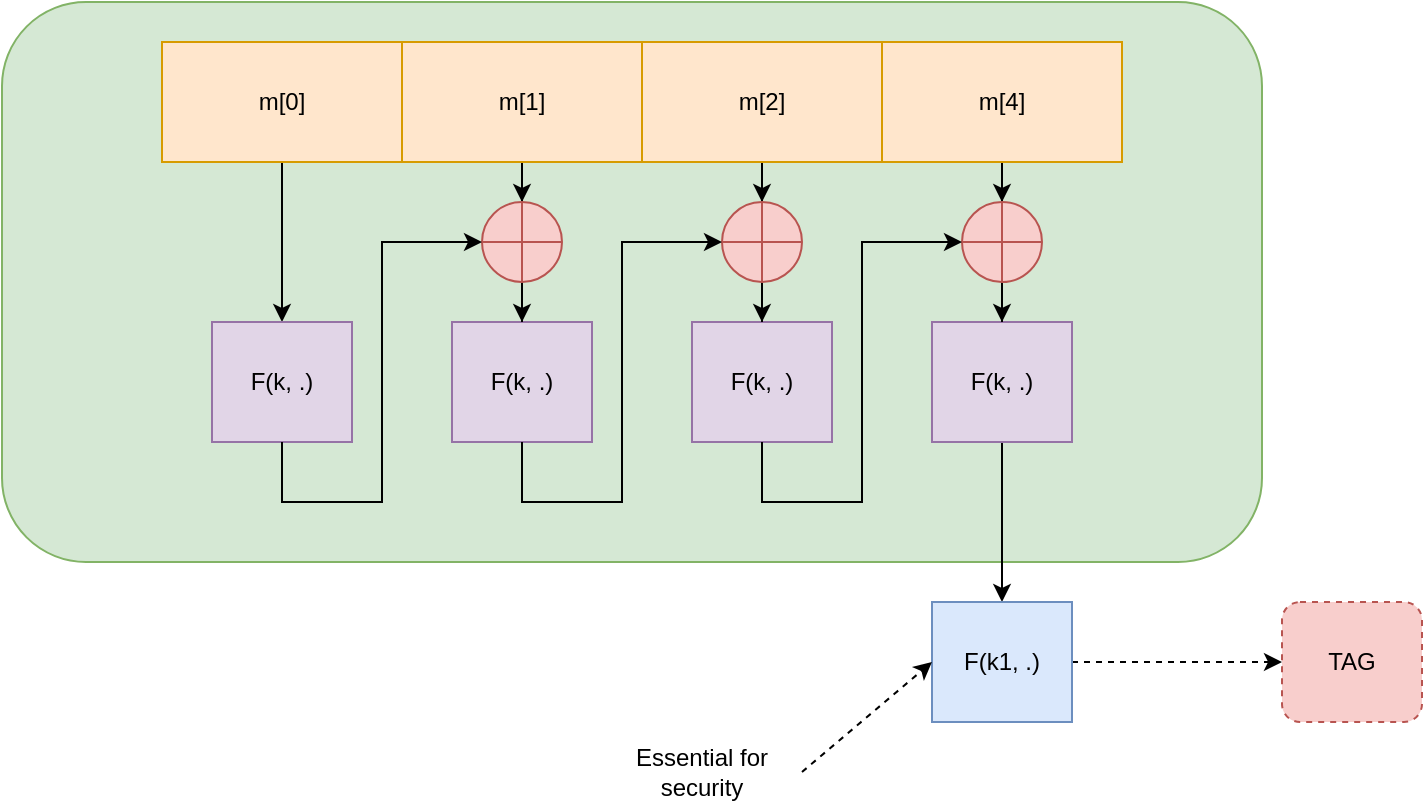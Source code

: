 <mxfile version="24.8.3">
  <diagram name="Page-1" id="YdPZHFRRSF3DGQ6JKQBy">
    <mxGraphModel dx="1195" dy="654" grid="1" gridSize="10" guides="1" tooltips="1" connect="1" arrows="1" fold="1" page="1" pageScale="1" pageWidth="850" pageHeight="1100" math="0" shadow="0">
      <root>
        <mxCell id="0" />
        <mxCell id="1" parent="0" />
        <mxCell id="DUXSZUELFcIUZ8R_S4-L-1" value="" style="rounded=1;whiteSpace=wrap;html=1;fillColor=#d5e8d4;strokeColor=#82b366;" vertex="1" parent="1">
          <mxGeometry x="120" y="240" width="630" height="280" as="geometry" />
        </mxCell>
        <mxCell id="DUXSZUELFcIUZ8R_S4-L-10" value="" style="edgeStyle=orthogonalEdgeStyle;rounded=0;orthogonalLoop=1;jettySize=auto;html=1;" edge="1" parent="1" source="DUXSZUELFcIUZ8R_S4-L-2" target="DUXSZUELFcIUZ8R_S4-L-6">
          <mxGeometry relative="1" as="geometry" />
        </mxCell>
        <mxCell id="DUXSZUELFcIUZ8R_S4-L-2" value="m[0]" style="rounded=0;whiteSpace=wrap;html=1;fillColor=#ffe6cc;strokeColor=#d79b00;" vertex="1" parent="1">
          <mxGeometry x="200" y="260" width="120" height="60" as="geometry" />
        </mxCell>
        <mxCell id="DUXSZUELFcIUZ8R_S4-L-15" value="" style="edgeStyle=orthogonalEdgeStyle;rounded=0;orthogonalLoop=1;jettySize=auto;html=1;" edge="1" parent="1" source="DUXSZUELFcIUZ8R_S4-L-3" target="DUXSZUELFcIUZ8R_S4-L-11">
          <mxGeometry relative="1" as="geometry" />
        </mxCell>
        <mxCell id="DUXSZUELFcIUZ8R_S4-L-3" value="m[1]" style="rounded=0;whiteSpace=wrap;html=1;fillColor=#ffe6cc;strokeColor=#d79b00;" vertex="1" parent="1">
          <mxGeometry x="320" y="260" width="120" height="60" as="geometry" />
        </mxCell>
        <mxCell id="DUXSZUELFcIUZ8R_S4-L-18" value="" style="edgeStyle=orthogonalEdgeStyle;rounded=0;orthogonalLoop=1;jettySize=auto;html=1;" edge="1" parent="1" source="DUXSZUELFcIUZ8R_S4-L-4" target="DUXSZUELFcIUZ8R_S4-L-12">
          <mxGeometry relative="1" as="geometry" />
        </mxCell>
        <mxCell id="DUXSZUELFcIUZ8R_S4-L-4" value="m[2]" style="rounded=0;whiteSpace=wrap;html=1;fillColor=#ffe6cc;strokeColor=#d79b00;" vertex="1" parent="1">
          <mxGeometry x="440" y="260" width="120" height="60" as="geometry" />
        </mxCell>
        <mxCell id="DUXSZUELFcIUZ8R_S4-L-21" value="" style="edgeStyle=orthogonalEdgeStyle;rounded=0;orthogonalLoop=1;jettySize=auto;html=1;" edge="1" parent="1" source="DUXSZUELFcIUZ8R_S4-L-5" target="DUXSZUELFcIUZ8R_S4-L-13">
          <mxGeometry relative="1" as="geometry" />
        </mxCell>
        <mxCell id="DUXSZUELFcIUZ8R_S4-L-5" value="m[4]" style="rounded=0;whiteSpace=wrap;html=1;fillColor=#ffe6cc;strokeColor=#d79b00;" vertex="1" parent="1">
          <mxGeometry x="560" y="260" width="120" height="60" as="geometry" />
        </mxCell>
        <mxCell id="DUXSZUELFcIUZ8R_S4-L-6" value="F(k, .)" style="rounded=0;whiteSpace=wrap;html=1;fillColor=#e1d5e7;strokeColor=#9673a6;" vertex="1" parent="1">
          <mxGeometry x="225" y="400" width="70" height="60" as="geometry" />
        </mxCell>
        <mxCell id="DUXSZUELFcIUZ8R_S4-L-7" value="F(k, .)" style="rounded=0;whiteSpace=wrap;html=1;fillColor=#e1d5e7;strokeColor=#9673a6;" vertex="1" parent="1">
          <mxGeometry x="345" y="400" width="70" height="60" as="geometry" />
        </mxCell>
        <mxCell id="DUXSZUELFcIUZ8R_S4-L-8" value="F(k, .)" style="rounded=0;whiteSpace=wrap;html=1;fillColor=#e1d5e7;strokeColor=#9673a6;" vertex="1" parent="1">
          <mxGeometry x="465" y="400" width="70" height="60" as="geometry" />
        </mxCell>
        <mxCell id="DUXSZUELFcIUZ8R_S4-L-24" value="" style="edgeStyle=orthogonalEdgeStyle;rounded=0;orthogonalLoop=1;jettySize=auto;html=1;" edge="1" parent="1" source="DUXSZUELFcIUZ8R_S4-L-9" target="DUXSZUELFcIUZ8R_S4-L-23">
          <mxGeometry relative="1" as="geometry" />
        </mxCell>
        <mxCell id="DUXSZUELFcIUZ8R_S4-L-9" value="F(k, .)" style="rounded=0;whiteSpace=wrap;html=1;fillColor=#e1d5e7;strokeColor=#9673a6;" vertex="1" parent="1">
          <mxGeometry x="585" y="400" width="70" height="60" as="geometry" />
        </mxCell>
        <mxCell id="DUXSZUELFcIUZ8R_S4-L-16" value="" style="edgeStyle=orthogonalEdgeStyle;rounded=0;orthogonalLoop=1;jettySize=auto;html=1;" edge="1" parent="1" source="DUXSZUELFcIUZ8R_S4-L-11" target="DUXSZUELFcIUZ8R_S4-L-7">
          <mxGeometry relative="1" as="geometry" />
        </mxCell>
        <mxCell id="DUXSZUELFcIUZ8R_S4-L-11" value="" style="shape=orEllipse;perimeter=ellipsePerimeter;whiteSpace=wrap;html=1;backgroundOutline=1;fillColor=#f8cecc;strokeColor=#b85450;" vertex="1" parent="1">
          <mxGeometry x="360" y="340" width="40" height="40" as="geometry" />
        </mxCell>
        <mxCell id="DUXSZUELFcIUZ8R_S4-L-19" value="" style="edgeStyle=orthogonalEdgeStyle;rounded=0;orthogonalLoop=1;jettySize=auto;html=1;" edge="1" parent="1" source="DUXSZUELFcIUZ8R_S4-L-12" target="DUXSZUELFcIUZ8R_S4-L-8">
          <mxGeometry relative="1" as="geometry" />
        </mxCell>
        <mxCell id="DUXSZUELFcIUZ8R_S4-L-12" value="" style="shape=orEllipse;perimeter=ellipsePerimeter;whiteSpace=wrap;html=1;backgroundOutline=1;fillColor=#f8cecc;strokeColor=#b85450;" vertex="1" parent="1">
          <mxGeometry x="480" y="340" width="40" height="40" as="geometry" />
        </mxCell>
        <mxCell id="DUXSZUELFcIUZ8R_S4-L-22" value="" style="edgeStyle=orthogonalEdgeStyle;rounded=0;orthogonalLoop=1;jettySize=auto;html=1;" edge="1" parent="1" source="DUXSZUELFcIUZ8R_S4-L-13" target="DUXSZUELFcIUZ8R_S4-L-9">
          <mxGeometry relative="1" as="geometry" />
        </mxCell>
        <mxCell id="DUXSZUELFcIUZ8R_S4-L-13" value="" style="shape=orEllipse;perimeter=ellipsePerimeter;whiteSpace=wrap;html=1;backgroundOutline=1;fillColor=#f8cecc;strokeColor=#b85450;" vertex="1" parent="1">
          <mxGeometry x="600" y="340" width="40" height="40" as="geometry" />
        </mxCell>
        <mxCell id="DUXSZUELFcIUZ8R_S4-L-14" value="" style="endArrow=classic;html=1;rounded=0;exitX=0.5;exitY=1;exitDx=0;exitDy=0;entryX=0;entryY=0.5;entryDx=0;entryDy=0;" edge="1" parent="1" source="DUXSZUELFcIUZ8R_S4-L-6" target="DUXSZUELFcIUZ8R_S4-L-11">
          <mxGeometry width="50" height="50" relative="1" as="geometry">
            <mxPoint x="400" y="430" as="sourcePoint" />
            <mxPoint x="450" y="380" as="targetPoint" />
            <Array as="points">
              <mxPoint x="260" y="490" />
              <mxPoint x="310" y="490" />
              <mxPoint x="310" y="360" />
            </Array>
          </mxGeometry>
        </mxCell>
        <mxCell id="DUXSZUELFcIUZ8R_S4-L-17" value="" style="endArrow=classic;html=1;rounded=0;exitX=0.5;exitY=1;exitDx=0;exitDy=0;entryX=0;entryY=0.5;entryDx=0;entryDy=0;" edge="1" parent="1" source="DUXSZUELFcIUZ8R_S4-L-7" target="DUXSZUELFcIUZ8R_S4-L-12">
          <mxGeometry width="50" height="50" relative="1" as="geometry">
            <mxPoint x="400" y="430" as="sourcePoint" />
            <mxPoint x="450" y="380" as="targetPoint" />
            <Array as="points">
              <mxPoint x="380" y="490" />
              <mxPoint x="430" y="490" />
              <mxPoint x="430" y="360" />
            </Array>
          </mxGeometry>
        </mxCell>
        <mxCell id="DUXSZUELFcIUZ8R_S4-L-20" value="" style="endArrow=classic;html=1;rounded=0;entryX=0;entryY=0.5;entryDx=0;entryDy=0;exitX=0.5;exitY=1;exitDx=0;exitDy=0;" edge="1" parent="1" source="DUXSZUELFcIUZ8R_S4-L-8" target="DUXSZUELFcIUZ8R_S4-L-13">
          <mxGeometry width="50" height="50" relative="1" as="geometry">
            <mxPoint x="400" y="430" as="sourcePoint" />
            <mxPoint x="450" y="380" as="targetPoint" />
            <Array as="points">
              <mxPoint x="500" y="490" />
              <mxPoint x="550" y="490" />
              <mxPoint x="550" y="360" />
            </Array>
          </mxGeometry>
        </mxCell>
        <mxCell id="DUXSZUELFcIUZ8R_S4-L-26" value="" style="edgeStyle=orthogonalEdgeStyle;rounded=0;orthogonalLoop=1;jettySize=auto;html=1;dashed=1;" edge="1" parent="1" source="DUXSZUELFcIUZ8R_S4-L-23" target="DUXSZUELFcIUZ8R_S4-L-25">
          <mxGeometry relative="1" as="geometry" />
        </mxCell>
        <mxCell id="DUXSZUELFcIUZ8R_S4-L-23" value="F(k1, .)" style="rounded=0;whiteSpace=wrap;html=1;fillColor=#dae8fc;strokeColor=#6c8ebf;" vertex="1" parent="1">
          <mxGeometry x="585" y="540" width="70" height="60" as="geometry" />
        </mxCell>
        <mxCell id="DUXSZUELFcIUZ8R_S4-L-25" value="TAG" style="rounded=1;whiteSpace=wrap;html=1;fillColor=#f8cecc;strokeColor=#b85450;dashed=1;" vertex="1" parent="1">
          <mxGeometry x="760" y="540" width="70" height="60" as="geometry" />
        </mxCell>
        <mxCell id="DUXSZUELFcIUZ8R_S4-L-27" value="Essential for security" style="text;html=1;align=center;verticalAlign=middle;whiteSpace=wrap;rounded=0;" vertex="1" parent="1">
          <mxGeometry x="420" y="610" width="100" height="30" as="geometry" />
        </mxCell>
        <mxCell id="DUXSZUELFcIUZ8R_S4-L-28" value="" style="endArrow=classic;html=1;rounded=0;entryX=0;entryY=0.5;entryDx=0;entryDy=0;exitX=1;exitY=0.5;exitDx=0;exitDy=0;dashed=1;" edge="1" parent="1" source="DUXSZUELFcIUZ8R_S4-L-27" target="DUXSZUELFcIUZ8R_S4-L-23">
          <mxGeometry width="50" height="50" relative="1" as="geometry">
            <mxPoint x="430" y="450" as="sourcePoint" />
            <mxPoint x="480" y="400" as="targetPoint" />
          </mxGeometry>
        </mxCell>
      </root>
    </mxGraphModel>
  </diagram>
</mxfile>
